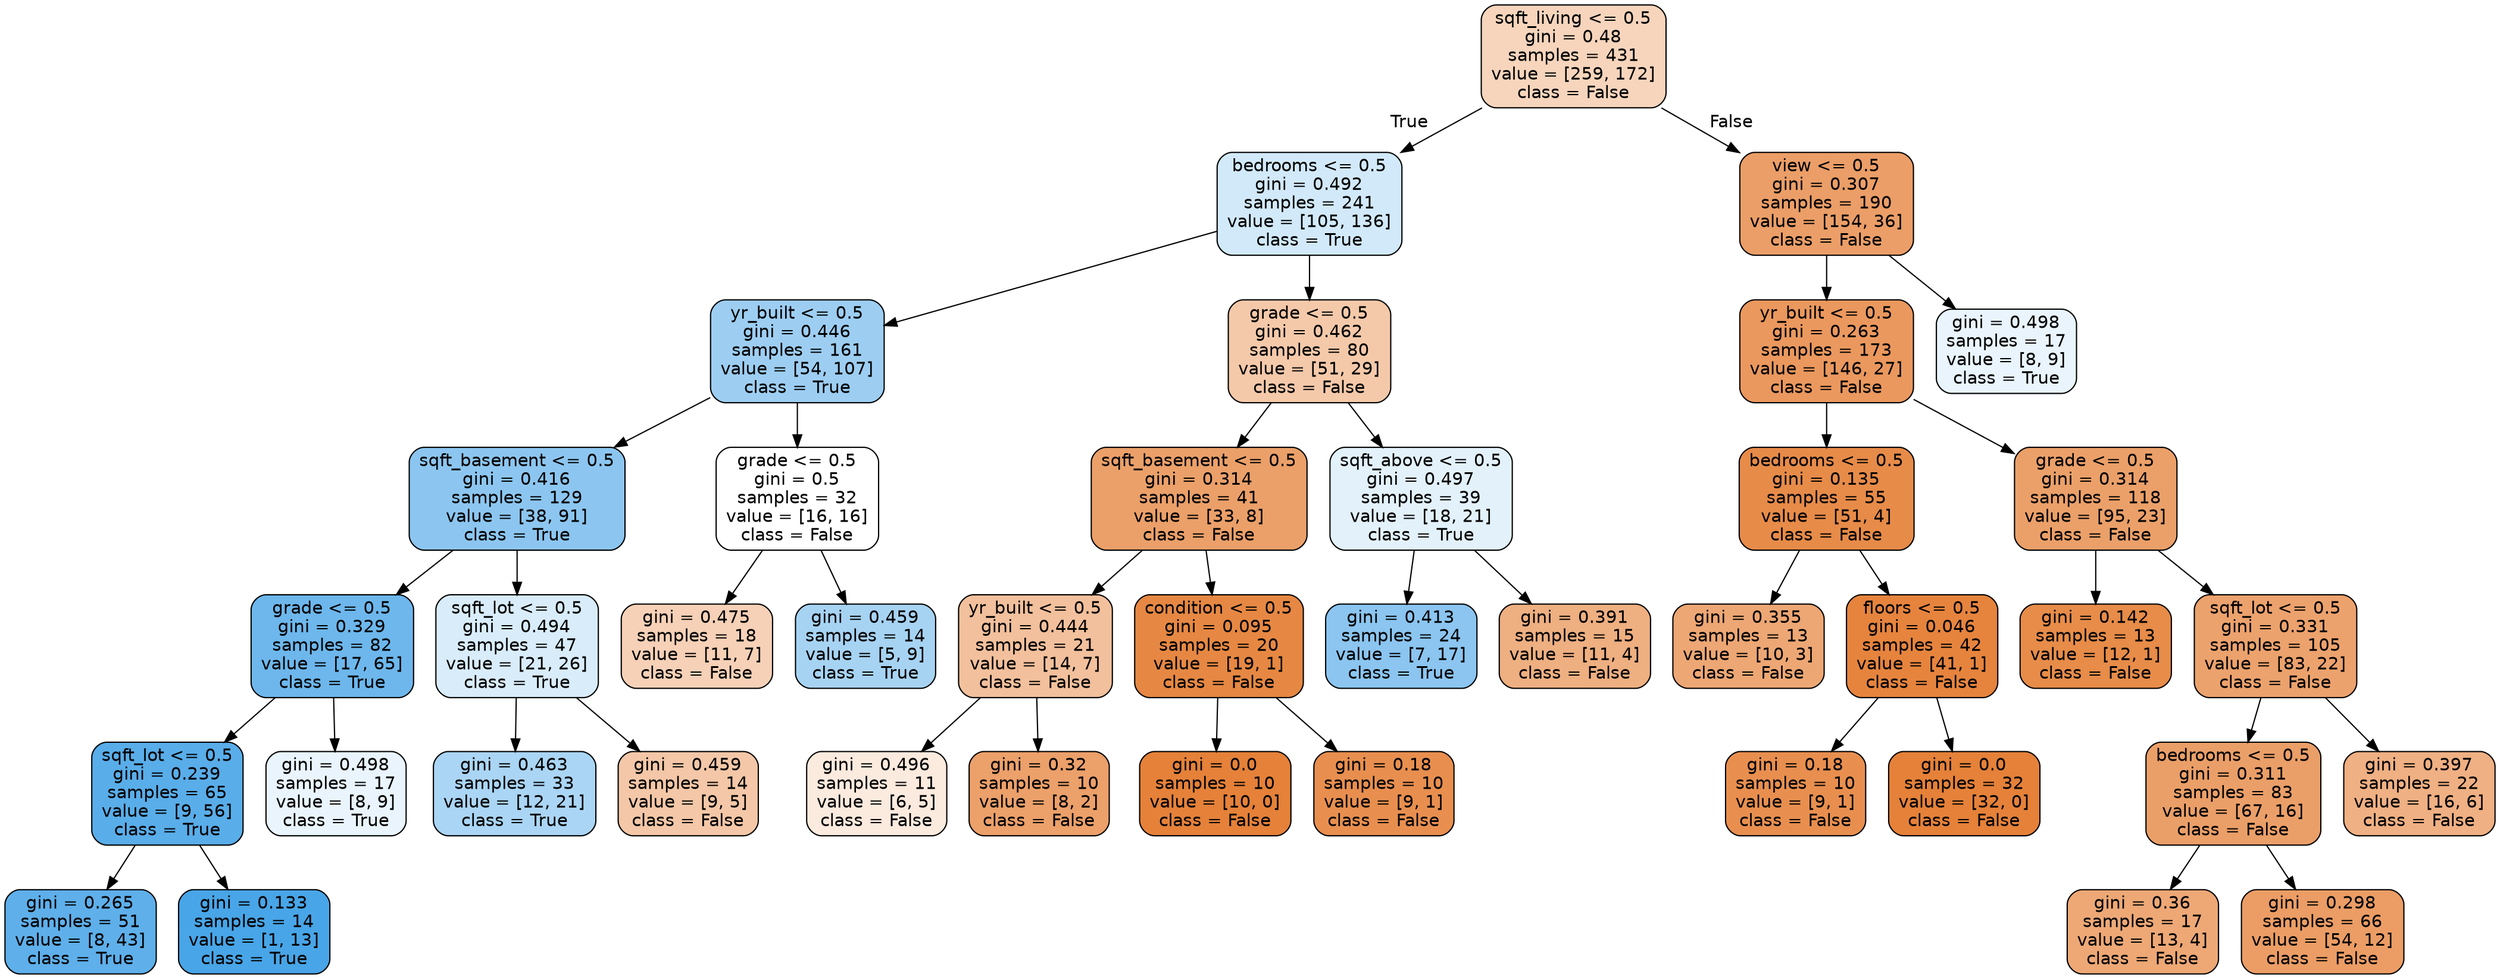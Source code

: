 digraph Tree {
node [shape=box, style="filled, rounded", color="black", fontname=helvetica] ;
edge [fontname=helvetica] ;
0 [label="sqft_living <= 0.5\ngini = 0.48\nsamples = 431\nvalue = [259, 172]\nclass = False", fillcolor="#f6d5bc"] ;
1 [label="bedrooms <= 0.5\ngini = 0.492\nsamples = 241\nvalue = [105, 136]\nclass = True", fillcolor="#d2e9f9"] ;
0 -> 1 [labeldistance=2.5, labelangle=45, headlabel="True"] ;
2 [label="yr_built <= 0.5\ngini = 0.446\nsamples = 161\nvalue = [54, 107]\nclass = True", fillcolor="#9dcef2"] ;
1 -> 2 ;
3 [label="sqft_basement <= 0.5\ngini = 0.416\nsamples = 129\nvalue = [38, 91]\nclass = True", fillcolor="#8cc6f0"] ;
2 -> 3 ;
4 [label="grade <= 0.5\ngini = 0.329\nsamples = 82\nvalue = [17, 65]\nclass = True", fillcolor="#6db7ec"] ;
3 -> 4 ;
5 [label="sqft_lot <= 0.5\ngini = 0.239\nsamples = 65\nvalue = [9, 56]\nclass = True", fillcolor="#59ade9"] ;
4 -> 5 ;
6 [label="gini = 0.265\nsamples = 51\nvalue = [8, 43]\nclass = True", fillcolor="#5eafea"] ;
5 -> 6 ;
7 [label="gini = 0.133\nsamples = 14\nvalue = [1, 13]\nclass = True", fillcolor="#48a5e7"] ;
5 -> 7 ;
8 [label="gini = 0.498\nsamples = 17\nvalue = [8, 9]\nclass = True", fillcolor="#e9f4fc"] ;
4 -> 8 ;
9 [label="sqft_lot <= 0.5\ngini = 0.494\nsamples = 47\nvalue = [21, 26]\nclass = True", fillcolor="#d9ecfa"] ;
3 -> 9 ;
10 [label="gini = 0.463\nsamples = 33\nvalue = [12, 21]\nclass = True", fillcolor="#aad5f4"] ;
9 -> 10 ;
11 [label="gini = 0.459\nsamples = 14\nvalue = [9, 5]\nclass = False", fillcolor="#f3c7a7"] ;
9 -> 11 ;
12 [label="grade <= 0.5\ngini = 0.5\nsamples = 32\nvalue = [16, 16]\nclass = False", fillcolor="#ffffff"] ;
2 -> 12 ;
13 [label="gini = 0.475\nsamples = 18\nvalue = [11, 7]\nclass = False", fillcolor="#f6d1b7"] ;
12 -> 13 ;
14 [label="gini = 0.459\nsamples = 14\nvalue = [5, 9]\nclass = True", fillcolor="#a7d3f3"] ;
12 -> 14 ;
15 [label="grade <= 0.5\ngini = 0.462\nsamples = 80\nvalue = [51, 29]\nclass = False", fillcolor="#f4c9aa"] ;
1 -> 15 ;
16 [label="sqft_basement <= 0.5\ngini = 0.314\nsamples = 41\nvalue = [33, 8]\nclass = False", fillcolor="#eba069"] ;
15 -> 16 ;
17 [label="yr_built <= 0.5\ngini = 0.444\nsamples = 21\nvalue = [14, 7]\nclass = False", fillcolor="#f2c09c"] ;
16 -> 17 ;
18 [label="gini = 0.496\nsamples = 11\nvalue = [6, 5]\nclass = False", fillcolor="#fbeade"] ;
17 -> 18 ;
19 [label="gini = 0.32\nsamples = 10\nvalue = [8, 2]\nclass = False", fillcolor="#eca06a"] ;
17 -> 19 ;
20 [label="condition <= 0.5\ngini = 0.095\nsamples = 20\nvalue = [19, 1]\nclass = False", fillcolor="#e68843"] ;
16 -> 20 ;
21 [label="gini = 0.0\nsamples = 10\nvalue = [10, 0]\nclass = False", fillcolor="#e58139"] ;
20 -> 21 ;
22 [label="gini = 0.18\nsamples = 10\nvalue = [9, 1]\nclass = False", fillcolor="#e88f4f"] ;
20 -> 22 ;
23 [label="sqft_above <= 0.5\ngini = 0.497\nsamples = 39\nvalue = [18, 21]\nclass = True", fillcolor="#e3f1fb"] ;
15 -> 23 ;
24 [label="gini = 0.413\nsamples = 24\nvalue = [7, 17]\nclass = True", fillcolor="#8bc5f0"] ;
23 -> 24 ;
25 [label="gini = 0.391\nsamples = 15\nvalue = [11, 4]\nclass = False", fillcolor="#eeaf81"] ;
23 -> 25 ;
26 [label="view <= 0.5\ngini = 0.307\nsamples = 190\nvalue = [154, 36]\nclass = False", fillcolor="#eb9e67"] ;
0 -> 26 [labeldistance=2.5, labelangle=-45, headlabel="False"] ;
27 [label="yr_built <= 0.5\ngini = 0.263\nsamples = 173\nvalue = [146, 27]\nclass = False", fillcolor="#ea985e"] ;
26 -> 27 ;
28 [label="bedrooms <= 0.5\ngini = 0.135\nsamples = 55\nvalue = [51, 4]\nclass = False", fillcolor="#e78b49"] ;
27 -> 28 ;
29 [label="gini = 0.355\nsamples = 13\nvalue = [10, 3]\nclass = False", fillcolor="#eda774"] ;
28 -> 29 ;
30 [label="floors <= 0.5\ngini = 0.046\nsamples = 42\nvalue = [41, 1]\nclass = False", fillcolor="#e6843e"] ;
28 -> 30 ;
31 [label="gini = 0.18\nsamples = 10\nvalue = [9, 1]\nclass = False", fillcolor="#e88f4f"] ;
30 -> 31 ;
32 [label="gini = 0.0\nsamples = 32\nvalue = [32, 0]\nclass = False", fillcolor="#e58139"] ;
30 -> 32 ;
33 [label="grade <= 0.5\ngini = 0.314\nsamples = 118\nvalue = [95, 23]\nclass = False", fillcolor="#eba069"] ;
27 -> 33 ;
34 [label="gini = 0.142\nsamples = 13\nvalue = [12, 1]\nclass = False", fillcolor="#e78c49"] ;
33 -> 34 ;
35 [label="sqft_lot <= 0.5\ngini = 0.331\nsamples = 105\nvalue = [83, 22]\nclass = False", fillcolor="#eca26d"] ;
33 -> 35 ;
36 [label="bedrooms <= 0.5\ngini = 0.311\nsamples = 83\nvalue = [67, 16]\nclass = False", fillcolor="#eb9f68"] ;
35 -> 36 ;
37 [label="gini = 0.36\nsamples = 17\nvalue = [13, 4]\nclass = False", fillcolor="#eda876"] ;
36 -> 37 ;
38 [label="gini = 0.298\nsamples = 66\nvalue = [54, 12]\nclass = False", fillcolor="#eb9d65"] ;
36 -> 38 ;
39 [label="gini = 0.397\nsamples = 22\nvalue = [16, 6]\nclass = False", fillcolor="#efb083"] ;
35 -> 39 ;
40 [label="gini = 0.498\nsamples = 17\nvalue = [8, 9]\nclass = True", fillcolor="#e9f4fc"] ;
26 -> 40 ;
}
